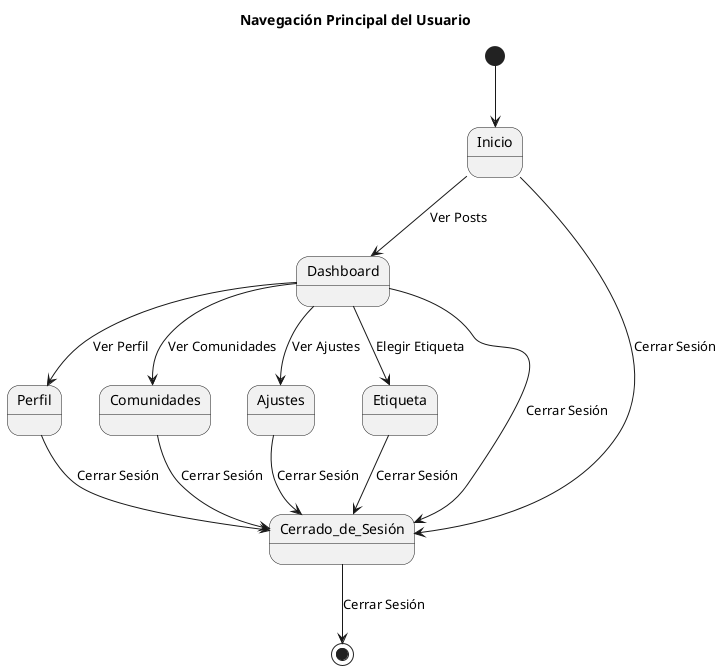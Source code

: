 @startuml
title Navegación Principal del Usuario

state Inicio
state Dashboard
state Perfil
state Comunidades
state Ajustes
state Etiqueta
state Cerrado_de_Sesión

[*] --> Inicio
Inicio --> Dashboard : Ver Posts

Dashboard --> Perfil : Ver Perfil
Dashboard --> Comunidades : Ver Comunidades
Dashboard --> Ajustes : Ver Ajustes
Dashboard --> Etiqueta : Elegir Etiqueta

' Cierre de sesión
Inicio --> Cerrado_de_Sesión  : Cerrar Sesión
Dashboard --> Cerrado_de_Sesión  : Cerrar Sesión
Perfil --> Cerrado_de_Sesión  : Cerrar Sesión
Comunidades --> Cerrado_de_Sesión  : Cerrar Sesión
Ajustes --> Cerrado_de_Sesión  : Cerrar Sesión
Etiqueta --> Cerrado_de_Sesión  : Cerrar Sesión
Cerrado_de_Sesión --> [*] : Cerrar Sesión
@enduml
